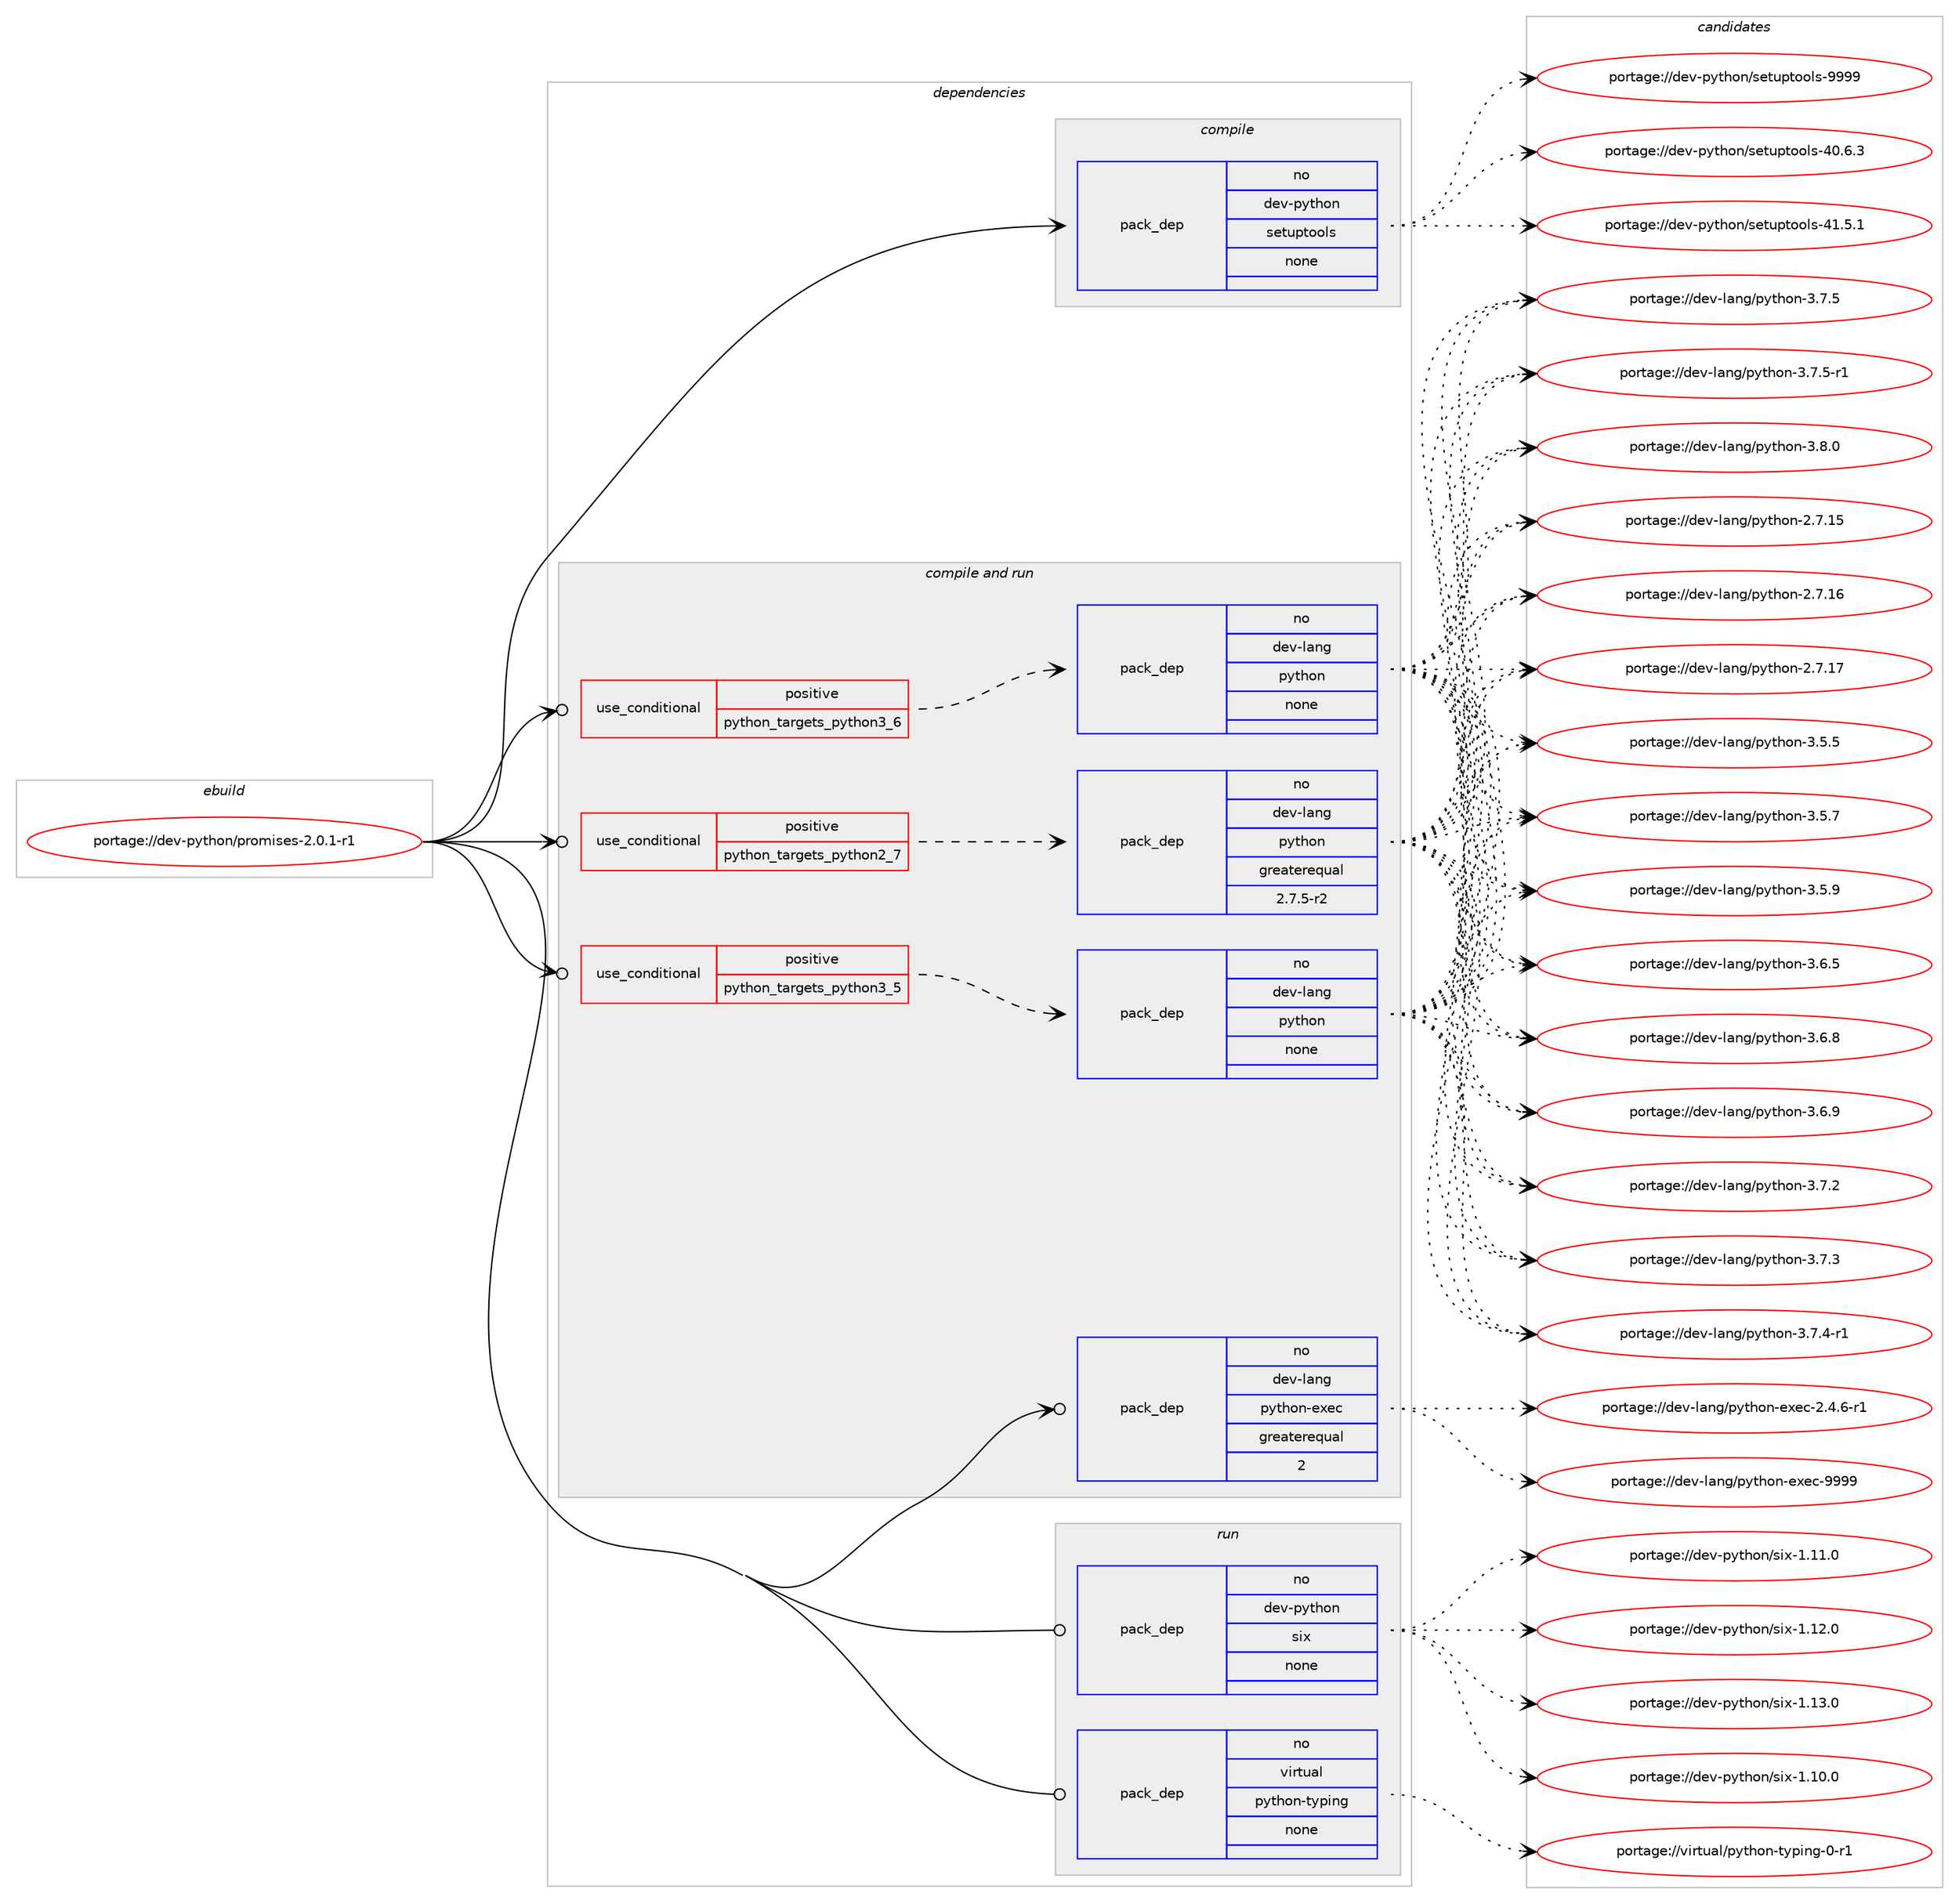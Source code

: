 digraph prolog {

# *************
# Graph options
# *************

newrank=true;
concentrate=true;
compound=true;
graph [rankdir=LR,fontname=Helvetica,fontsize=10,ranksep=1.5];#, ranksep=2.5, nodesep=0.2];
edge  [arrowhead=vee];
node  [fontname=Helvetica,fontsize=10];

# **********
# The ebuild
# **********

subgraph cluster_leftcol {
color=gray;
rank=same;
label=<<i>ebuild</i>>;
id [label="portage://dev-python/promises-2.0.1-r1", color=red, width=4, href="../dev-python/promises-2.0.1-r1.svg"];
}

# ****************
# The dependencies
# ****************

subgraph cluster_midcol {
color=gray;
label=<<i>dependencies</i>>;
subgraph cluster_compile {
fillcolor="#eeeeee";
style=filled;
label=<<i>compile</i>>;
subgraph pack120663 {
dependency158367 [label=<<TABLE BORDER="0" CELLBORDER="1" CELLSPACING="0" CELLPADDING="4" WIDTH="220"><TR><TD ROWSPAN="6" CELLPADDING="30">pack_dep</TD></TR><TR><TD WIDTH="110">no</TD></TR><TR><TD>dev-python</TD></TR><TR><TD>setuptools</TD></TR><TR><TD>none</TD></TR><TR><TD></TD></TR></TABLE>>, shape=none, color=blue];
}
id:e -> dependency158367:w [weight=20,style="solid",arrowhead="vee"];
}
subgraph cluster_compileandrun {
fillcolor="#eeeeee";
style=filled;
label=<<i>compile and run</i>>;
subgraph cond34329 {
dependency158368 [label=<<TABLE BORDER="0" CELLBORDER="1" CELLSPACING="0" CELLPADDING="4"><TR><TD ROWSPAN="3" CELLPADDING="10">use_conditional</TD></TR><TR><TD>positive</TD></TR><TR><TD>python_targets_python2_7</TD></TR></TABLE>>, shape=none, color=red];
subgraph pack120664 {
dependency158369 [label=<<TABLE BORDER="0" CELLBORDER="1" CELLSPACING="0" CELLPADDING="4" WIDTH="220"><TR><TD ROWSPAN="6" CELLPADDING="30">pack_dep</TD></TR><TR><TD WIDTH="110">no</TD></TR><TR><TD>dev-lang</TD></TR><TR><TD>python</TD></TR><TR><TD>greaterequal</TD></TR><TR><TD>2.7.5-r2</TD></TR></TABLE>>, shape=none, color=blue];
}
dependency158368:e -> dependency158369:w [weight=20,style="dashed",arrowhead="vee"];
}
id:e -> dependency158368:w [weight=20,style="solid",arrowhead="odotvee"];
subgraph cond34330 {
dependency158370 [label=<<TABLE BORDER="0" CELLBORDER="1" CELLSPACING="0" CELLPADDING="4"><TR><TD ROWSPAN="3" CELLPADDING="10">use_conditional</TD></TR><TR><TD>positive</TD></TR><TR><TD>python_targets_python3_5</TD></TR></TABLE>>, shape=none, color=red];
subgraph pack120665 {
dependency158371 [label=<<TABLE BORDER="0" CELLBORDER="1" CELLSPACING="0" CELLPADDING="4" WIDTH="220"><TR><TD ROWSPAN="6" CELLPADDING="30">pack_dep</TD></TR><TR><TD WIDTH="110">no</TD></TR><TR><TD>dev-lang</TD></TR><TR><TD>python</TD></TR><TR><TD>none</TD></TR><TR><TD></TD></TR></TABLE>>, shape=none, color=blue];
}
dependency158370:e -> dependency158371:w [weight=20,style="dashed",arrowhead="vee"];
}
id:e -> dependency158370:w [weight=20,style="solid",arrowhead="odotvee"];
subgraph cond34331 {
dependency158372 [label=<<TABLE BORDER="0" CELLBORDER="1" CELLSPACING="0" CELLPADDING="4"><TR><TD ROWSPAN="3" CELLPADDING="10">use_conditional</TD></TR><TR><TD>positive</TD></TR><TR><TD>python_targets_python3_6</TD></TR></TABLE>>, shape=none, color=red];
subgraph pack120666 {
dependency158373 [label=<<TABLE BORDER="0" CELLBORDER="1" CELLSPACING="0" CELLPADDING="4" WIDTH="220"><TR><TD ROWSPAN="6" CELLPADDING="30">pack_dep</TD></TR><TR><TD WIDTH="110">no</TD></TR><TR><TD>dev-lang</TD></TR><TR><TD>python</TD></TR><TR><TD>none</TD></TR><TR><TD></TD></TR></TABLE>>, shape=none, color=blue];
}
dependency158372:e -> dependency158373:w [weight=20,style="dashed",arrowhead="vee"];
}
id:e -> dependency158372:w [weight=20,style="solid",arrowhead="odotvee"];
subgraph pack120667 {
dependency158374 [label=<<TABLE BORDER="0" CELLBORDER="1" CELLSPACING="0" CELLPADDING="4" WIDTH="220"><TR><TD ROWSPAN="6" CELLPADDING="30">pack_dep</TD></TR><TR><TD WIDTH="110">no</TD></TR><TR><TD>dev-lang</TD></TR><TR><TD>python-exec</TD></TR><TR><TD>greaterequal</TD></TR><TR><TD>2</TD></TR></TABLE>>, shape=none, color=blue];
}
id:e -> dependency158374:w [weight=20,style="solid",arrowhead="odotvee"];
}
subgraph cluster_run {
fillcolor="#eeeeee";
style=filled;
label=<<i>run</i>>;
subgraph pack120668 {
dependency158375 [label=<<TABLE BORDER="0" CELLBORDER="1" CELLSPACING="0" CELLPADDING="4" WIDTH="220"><TR><TD ROWSPAN="6" CELLPADDING="30">pack_dep</TD></TR><TR><TD WIDTH="110">no</TD></TR><TR><TD>dev-python</TD></TR><TR><TD>six</TD></TR><TR><TD>none</TD></TR><TR><TD></TD></TR></TABLE>>, shape=none, color=blue];
}
id:e -> dependency158375:w [weight=20,style="solid",arrowhead="odot"];
subgraph pack120669 {
dependency158376 [label=<<TABLE BORDER="0" CELLBORDER="1" CELLSPACING="0" CELLPADDING="4" WIDTH="220"><TR><TD ROWSPAN="6" CELLPADDING="30">pack_dep</TD></TR><TR><TD WIDTH="110">no</TD></TR><TR><TD>virtual</TD></TR><TR><TD>python-typing</TD></TR><TR><TD>none</TD></TR><TR><TD></TD></TR></TABLE>>, shape=none, color=blue];
}
id:e -> dependency158376:w [weight=20,style="solid",arrowhead="odot"];
}
}

# **************
# The candidates
# **************

subgraph cluster_choices {
rank=same;
color=gray;
label=<<i>candidates</i>>;

subgraph choice120663 {
color=black;
nodesep=1;
choiceportage100101118451121211161041111104711510111611711211611111110811545524846544651 [label="portage://dev-python/setuptools-40.6.3", color=red, width=4,href="../dev-python/setuptools-40.6.3.svg"];
choiceportage100101118451121211161041111104711510111611711211611111110811545524946534649 [label="portage://dev-python/setuptools-41.5.1", color=red, width=4,href="../dev-python/setuptools-41.5.1.svg"];
choiceportage10010111845112121116104111110471151011161171121161111111081154557575757 [label="portage://dev-python/setuptools-9999", color=red, width=4,href="../dev-python/setuptools-9999.svg"];
dependency158367:e -> choiceportage100101118451121211161041111104711510111611711211611111110811545524846544651:w [style=dotted,weight="100"];
dependency158367:e -> choiceportage100101118451121211161041111104711510111611711211611111110811545524946534649:w [style=dotted,weight="100"];
dependency158367:e -> choiceportage10010111845112121116104111110471151011161171121161111111081154557575757:w [style=dotted,weight="100"];
}
subgraph choice120664 {
color=black;
nodesep=1;
choiceportage10010111845108971101034711212111610411111045504655464953 [label="portage://dev-lang/python-2.7.15", color=red, width=4,href="../dev-lang/python-2.7.15.svg"];
choiceportage10010111845108971101034711212111610411111045504655464954 [label="portage://dev-lang/python-2.7.16", color=red, width=4,href="../dev-lang/python-2.7.16.svg"];
choiceportage10010111845108971101034711212111610411111045504655464955 [label="portage://dev-lang/python-2.7.17", color=red, width=4,href="../dev-lang/python-2.7.17.svg"];
choiceportage100101118451089711010347112121116104111110455146534653 [label="portage://dev-lang/python-3.5.5", color=red, width=4,href="../dev-lang/python-3.5.5.svg"];
choiceportage100101118451089711010347112121116104111110455146534655 [label="portage://dev-lang/python-3.5.7", color=red, width=4,href="../dev-lang/python-3.5.7.svg"];
choiceportage100101118451089711010347112121116104111110455146534657 [label="portage://dev-lang/python-3.5.9", color=red, width=4,href="../dev-lang/python-3.5.9.svg"];
choiceportage100101118451089711010347112121116104111110455146544653 [label="portage://dev-lang/python-3.6.5", color=red, width=4,href="../dev-lang/python-3.6.5.svg"];
choiceportage100101118451089711010347112121116104111110455146544656 [label="portage://dev-lang/python-3.6.8", color=red, width=4,href="../dev-lang/python-3.6.8.svg"];
choiceportage100101118451089711010347112121116104111110455146544657 [label="portage://dev-lang/python-3.6.9", color=red, width=4,href="../dev-lang/python-3.6.9.svg"];
choiceportage100101118451089711010347112121116104111110455146554650 [label="portage://dev-lang/python-3.7.2", color=red, width=4,href="../dev-lang/python-3.7.2.svg"];
choiceportage100101118451089711010347112121116104111110455146554651 [label="portage://dev-lang/python-3.7.3", color=red, width=4,href="../dev-lang/python-3.7.3.svg"];
choiceportage1001011184510897110103471121211161041111104551465546524511449 [label="portage://dev-lang/python-3.7.4-r1", color=red, width=4,href="../dev-lang/python-3.7.4-r1.svg"];
choiceportage100101118451089711010347112121116104111110455146554653 [label="portage://dev-lang/python-3.7.5", color=red, width=4,href="../dev-lang/python-3.7.5.svg"];
choiceportage1001011184510897110103471121211161041111104551465546534511449 [label="portage://dev-lang/python-3.7.5-r1", color=red, width=4,href="../dev-lang/python-3.7.5-r1.svg"];
choiceportage100101118451089711010347112121116104111110455146564648 [label="portage://dev-lang/python-3.8.0", color=red, width=4,href="../dev-lang/python-3.8.0.svg"];
dependency158369:e -> choiceportage10010111845108971101034711212111610411111045504655464953:w [style=dotted,weight="100"];
dependency158369:e -> choiceportage10010111845108971101034711212111610411111045504655464954:w [style=dotted,weight="100"];
dependency158369:e -> choiceportage10010111845108971101034711212111610411111045504655464955:w [style=dotted,weight="100"];
dependency158369:e -> choiceportage100101118451089711010347112121116104111110455146534653:w [style=dotted,weight="100"];
dependency158369:e -> choiceportage100101118451089711010347112121116104111110455146534655:w [style=dotted,weight="100"];
dependency158369:e -> choiceportage100101118451089711010347112121116104111110455146534657:w [style=dotted,weight="100"];
dependency158369:e -> choiceportage100101118451089711010347112121116104111110455146544653:w [style=dotted,weight="100"];
dependency158369:e -> choiceportage100101118451089711010347112121116104111110455146544656:w [style=dotted,weight="100"];
dependency158369:e -> choiceportage100101118451089711010347112121116104111110455146544657:w [style=dotted,weight="100"];
dependency158369:e -> choiceportage100101118451089711010347112121116104111110455146554650:w [style=dotted,weight="100"];
dependency158369:e -> choiceportage100101118451089711010347112121116104111110455146554651:w [style=dotted,weight="100"];
dependency158369:e -> choiceportage1001011184510897110103471121211161041111104551465546524511449:w [style=dotted,weight="100"];
dependency158369:e -> choiceportage100101118451089711010347112121116104111110455146554653:w [style=dotted,weight="100"];
dependency158369:e -> choiceportage1001011184510897110103471121211161041111104551465546534511449:w [style=dotted,weight="100"];
dependency158369:e -> choiceportage100101118451089711010347112121116104111110455146564648:w [style=dotted,weight="100"];
}
subgraph choice120665 {
color=black;
nodesep=1;
choiceportage10010111845108971101034711212111610411111045504655464953 [label="portage://dev-lang/python-2.7.15", color=red, width=4,href="../dev-lang/python-2.7.15.svg"];
choiceportage10010111845108971101034711212111610411111045504655464954 [label="portage://dev-lang/python-2.7.16", color=red, width=4,href="../dev-lang/python-2.7.16.svg"];
choiceportage10010111845108971101034711212111610411111045504655464955 [label="portage://dev-lang/python-2.7.17", color=red, width=4,href="../dev-lang/python-2.7.17.svg"];
choiceportage100101118451089711010347112121116104111110455146534653 [label="portage://dev-lang/python-3.5.5", color=red, width=4,href="../dev-lang/python-3.5.5.svg"];
choiceportage100101118451089711010347112121116104111110455146534655 [label="portage://dev-lang/python-3.5.7", color=red, width=4,href="../dev-lang/python-3.5.7.svg"];
choiceportage100101118451089711010347112121116104111110455146534657 [label="portage://dev-lang/python-3.5.9", color=red, width=4,href="../dev-lang/python-3.5.9.svg"];
choiceportage100101118451089711010347112121116104111110455146544653 [label="portage://dev-lang/python-3.6.5", color=red, width=4,href="../dev-lang/python-3.6.5.svg"];
choiceportage100101118451089711010347112121116104111110455146544656 [label="portage://dev-lang/python-3.6.8", color=red, width=4,href="../dev-lang/python-3.6.8.svg"];
choiceportage100101118451089711010347112121116104111110455146544657 [label="portage://dev-lang/python-3.6.9", color=red, width=4,href="../dev-lang/python-3.6.9.svg"];
choiceportage100101118451089711010347112121116104111110455146554650 [label="portage://dev-lang/python-3.7.2", color=red, width=4,href="../dev-lang/python-3.7.2.svg"];
choiceportage100101118451089711010347112121116104111110455146554651 [label="portage://dev-lang/python-3.7.3", color=red, width=4,href="../dev-lang/python-3.7.3.svg"];
choiceportage1001011184510897110103471121211161041111104551465546524511449 [label="portage://dev-lang/python-3.7.4-r1", color=red, width=4,href="../dev-lang/python-3.7.4-r1.svg"];
choiceportage100101118451089711010347112121116104111110455146554653 [label="portage://dev-lang/python-3.7.5", color=red, width=4,href="../dev-lang/python-3.7.5.svg"];
choiceportage1001011184510897110103471121211161041111104551465546534511449 [label="portage://dev-lang/python-3.7.5-r1", color=red, width=4,href="../dev-lang/python-3.7.5-r1.svg"];
choiceportage100101118451089711010347112121116104111110455146564648 [label="portage://dev-lang/python-3.8.0", color=red, width=4,href="../dev-lang/python-3.8.0.svg"];
dependency158371:e -> choiceportage10010111845108971101034711212111610411111045504655464953:w [style=dotted,weight="100"];
dependency158371:e -> choiceportage10010111845108971101034711212111610411111045504655464954:w [style=dotted,weight="100"];
dependency158371:e -> choiceportage10010111845108971101034711212111610411111045504655464955:w [style=dotted,weight="100"];
dependency158371:e -> choiceportage100101118451089711010347112121116104111110455146534653:w [style=dotted,weight="100"];
dependency158371:e -> choiceportage100101118451089711010347112121116104111110455146534655:w [style=dotted,weight="100"];
dependency158371:e -> choiceportage100101118451089711010347112121116104111110455146534657:w [style=dotted,weight="100"];
dependency158371:e -> choiceportage100101118451089711010347112121116104111110455146544653:w [style=dotted,weight="100"];
dependency158371:e -> choiceportage100101118451089711010347112121116104111110455146544656:w [style=dotted,weight="100"];
dependency158371:e -> choiceportage100101118451089711010347112121116104111110455146544657:w [style=dotted,weight="100"];
dependency158371:e -> choiceportage100101118451089711010347112121116104111110455146554650:w [style=dotted,weight="100"];
dependency158371:e -> choiceportage100101118451089711010347112121116104111110455146554651:w [style=dotted,weight="100"];
dependency158371:e -> choiceportage1001011184510897110103471121211161041111104551465546524511449:w [style=dotted,weight="100"];
dependency158371:e -> choiceportage100101118451089711010347112121116104111110455146554653:w [style=dotted,weight="100"];
dependency158371:e -> choiceportage1001011184510897110103471121211161041111104551465546534511449:w [style=dotted,weight="100"];
dependency158371:e -> choiceportage100101118451089711010347112121116104111110455146564648:w [style=dotted,weight="100"];
}
subgraph choice120666 {
color=black;
nodesep=1;
choiceportage10010111845108971101034711212111610411111045504655464953 [label="portage://dev-lang/python-2.7.15", color=red, width=4,href="../dev-lang/python-2.7.15.svg"];
choiceportage10010111845108971101034711212111610411111045504655464954 [label="portage://dev-lang/python-2.7.16", color=red, width=4,href="../dev-lang/python-2.7.16.svg"];
choiceportage10010111845108971101034711212111610411111045504655464955 [label="portage://dev-lang/python-2.7.17", color=red, width=4,href="../dev-lang/python-2.7.17.svg"];
choiceportage100101118451089711010347112121116104111110455146534653 [label="portage://dev-lang/python-3.5.5", color=red, width=4,href="../dev-lang/python-3.5.5.svg"];
choiceportage100101118451089711010347112121116104111110455146534655 [label="portage://dev-lang/python-3.5.7", color=red, width=4,href="../dev-lang/python-3.5.7.svg"];
choiceportage100101118451089711010347112121116104111110455146534657 [label="portage://dev-lang/python-3.5.9", color=red, width=4,href="../dev-lang/python-3.5.9.svg"];
choiceportage100101118451089711010347112121116104111110455146544653 [label="portage://dev-lang/python-3.6.5", color=red, width=4,href="../dev-lang/python-3.6.5.svg"];
choiceportage100101118451089711010347112121116104111110455146544656 [label="portage://dev-lang/python-3.6.8", color=red, width=4,href="../dev-lang/python-3.6.8.svg"];
choiceportage100101118451089711010347112121116104111110455146544657 [label="portage://dev-lang/python-3.6.9", color=red, width=4,href="../dev-lang/python-3.6.9.svg"];
choiceportage100101118451089711010347112121116104111110455146554650 [label="portage://dev-lang/python-3.7.2", color=red, width=4,href="../dev-lang/python-3.7.2.svg"];
choiceportage100101118451089711010347112121116104111110455146554651 [label="portage://dev-lang/python-3.7.3", color=red, width=4,href="../dev-lang/python-3.7.3.svg"];
choiceportage1001011184510897110103471121211161041111104551465546524511449 [label="portage://dev-lang/python-3.7.4-r1", color=red, width=4,href="../dev-lang/python-3.7.4-r1.svg"];
choiceportage100101118451089711010347112121116104111110455146554653 [label="portage://dev-lang/python-3.7.5", color=red, width=4,href="../dev-lang/python-3.7.5.svg"];
choiceportage1001011184510897110103471121211161041111104551465546534511449 [label="portage://dev-lang/python-3.7.5-r1", color=red, width=4,href="../dev-lang/python-3.7.5-r1.svg"];
choiceportage100101118451089711010347112121116104111110455146564648 [label="portage://dev-lang/python-3.8.0", color=red, width=4,href="../dev-lang/python-3.8.0.svg"];
dependency158373:e -> choiceportage10010111845108971101034711212111610411111045504655464953:w [style=dotted,weight="100"];
dependency158373:e -> choiceportage10010111845108971101034711212111610411111045504655464954:w [style=dotted,weight="100"];
dependency158373:e -> choiceportage10010111845108971101034711212111610411111045504655464955:w [style=dotted,weight="100"];
dependency158373:e -> choiceportage100101118451089711010347112121116104111110455146534653:w [style=dotted,weight="100"];
dependency158373:e -> choiceportage100101118451089711010347112121116104111110455146534655:w [style=dotted,weight="100"];
dependency158373:e -> choiceportage100101118451089711010347112121116104111110455146534657:w [style=dotted,weight="100"];
dependency158373:e -> choiceportage100101118451089711010347112121116104111110455146544653:w [style=dotted,weight="100"];
dependency158373:e -> choiceportage100101118451089711010347112121116104111110455146544656:w [style=dotted,weight="100"];
dependency158373:e -> choiceportage100101118451089711010347112121116104111110455146544657:w [style=dotted,weight="100"];
dependency158373:e -> choiceportage100101118451089711010347112121116104111110455146554650:w [style=dotted,weight="100"];
dependency158373:e -> choiceportage100101118451089711010347112121116104111110455146554651:w [style=dotted,weight="100"];
dependency158373:e -> choiceportage1001011184510897110103471121211161041111104551465546524511449:w [style=dotted,weight="100"];
dependency158373:e -> choiceportage100101118451089711010347112121116104111110455146554653:w [style=dotted,weight="100"];
dependency158373:e -> choiceportage1001011184510897110103471121211161041111104551465546534511449:w [style=dotted,weight="100"];
dependency158373:e -> choiceportage100101118451089711010347112121116104111110455146564648:w [style=dotted,weight="100"];
}
subgraph choice120667 {
color=black;
nodesep=1;
choiceportage10010111845108971101034711212111610411111045101120101994550465246544511449 [label="portage://dev-lang/python-exec-2.4.6-r1", color=red, width=4,href="../dev-lang/python-exec-2.4.6-r1.svg"];
choiceportage10010111845108971101034711212111610411111045101120101994557575757 [label="portage://dev-lang/python-exec-9999", color=red, width=4,href="../dev-lang/python-exec-9999.svg"];
dependency158374:e -> choiceportage10010111845108971101034711212111610411111045101120101994550465246544511449:w [style=dotted,weight="100"];
dependency158374:e -> choiceportage10010111845108971101034711212111610411111045101120101994557575757:w [style=dotted,weight="100"];
}
subgraph choice120668 {
color=black;
nodesep=1;
choiceportage100101118451121211161041111104711510512045494649484648 [label="portage://dev-python/six-1.10.0", color=red, width=4,href="../dev-python/six-1.10.0.svg"];
choiceportage100101118451121211161041111104711510512045494649494648 [label="portage://dev-python/six-1.11.0", color=red, width=4,href="../dev-python/six-1.11.0.svg"];
choiceportage100101118451121211161041111104711510512045494649504648 [label="portage://dev-python/six-1.12.0", color=red, width=4,href="../dev-python/six-1.12.0.svg"];
choiceportage100101118451121211161041111104711510512045494649514648 [label="portage://dev-python/six-1.13.0", color=red, width=4,href="../dev-python/six-1.13.0.svg"];
dependency158375:e -> choiceportage100101118451121211161041111104711510512045494649484648:w [style=dotted,weight="100"];
dependency158375:e -> choiceportage100101118451121211161041111104711510512045494649494648:w [style=dotted,weight="100"];
dependency158375:e -> choiceportage100101118451121211161041111104711510512045494649504648:w [style=dotted,weight="100"];
dependency158375:e -> choiceportage100101118451121211161041111104711510512045494649514648:w [style=dotted,weight="100"];
}
subgraph choice120669 {
color=black;
nodesep=1;
choiceportage11810511411611797108471121211161041111104511612111210511010345484511449 [label="portage://virtual/python-typing-0-r1", color=red, width=4,href="../virtual/python-typing-0-r1.svg"];
dependency158376:e -> choiceportage11810511411611797108471121211161041111104511612111210511010345484511449:w [style=dotted,weight="100"];
}
}

}
